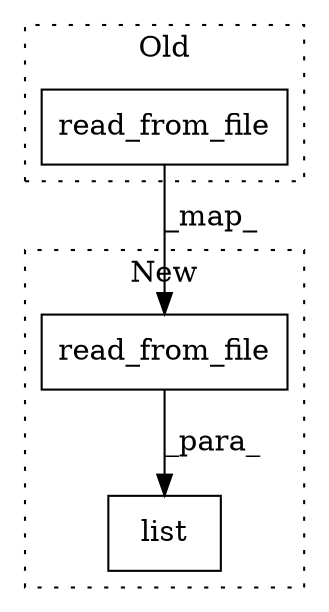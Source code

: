 digraph G {
subgraph cluster0 {
1 [label="read_from_file" a="32" s="2643,2697" l="15,1" shape="box"];
label = "Old";
style="dotted";
}
subgraph cluster1 {
2 [label="read_from_file" a="32" s="2654,2708" l="15,1" shape="box"];
3 [label="list" a="32" s="2631,2709" l="5,1" shape="box"];
label = "New";
style="dotted";
}
1 -> 2 [label="_map_"];
2 -> 3 [label="_para_"];
}